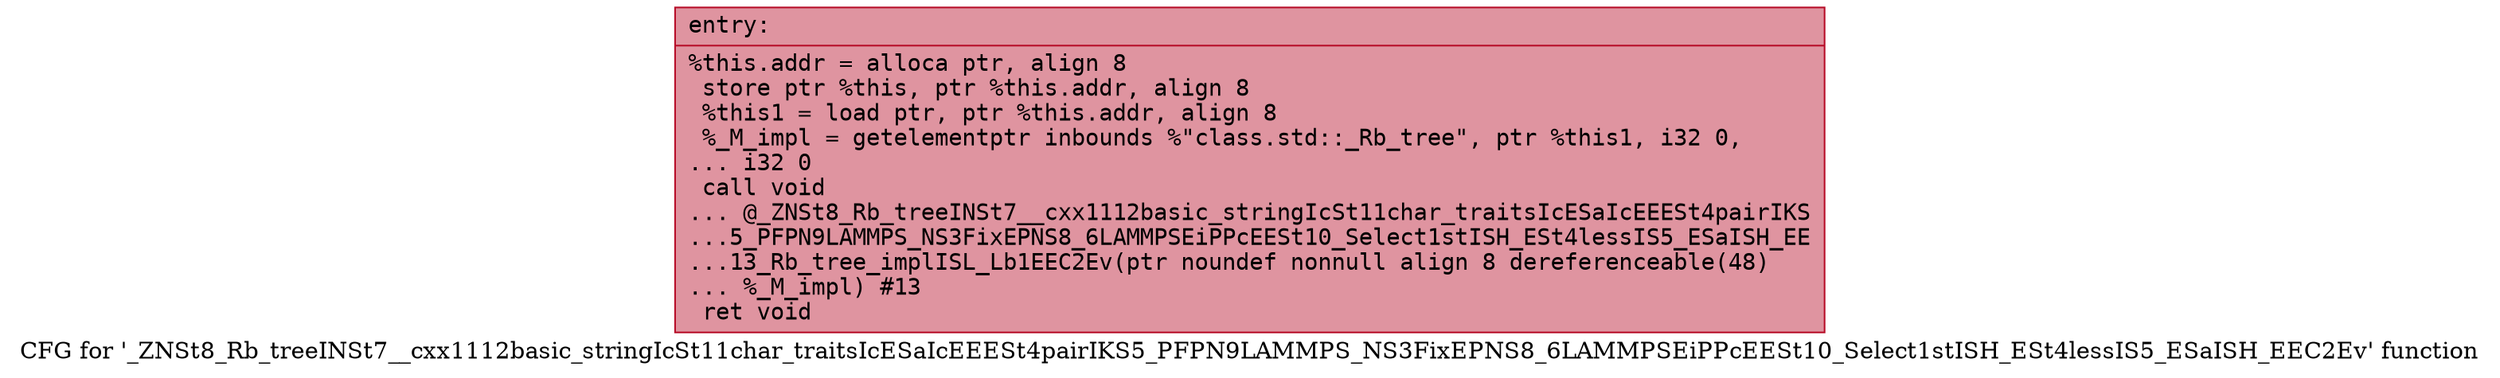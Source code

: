 digraph "CFG for '_ZNSt8_Rb_treeINSt7__cxx1112basic_stringIcSt11char_traitsIcESaIcEEESt4pairIKS5_PFPN9LAMMPS_NS3FixEPNS8_6LAMMPSEiPPcEESt10_Select1stISH_ESt4lessIS5_ESaISH_EEC2Ev' function" {
	label="CFG for '_ZNSt8_Rb_treeINSt7__cxx1112basic_stringIcSt11char_traitsIcESaIcEEESt4pairIKS5_PFPN9LAMMPS_NS3FixEPNS8_6LAMMPSEiPPcEESt10_Select1stISH_ESt4lessIS5_ESaISH_EEC2Ev' function";

	Node0x561f16452d70 [shape=record,color="#b70d28ff", style=filled, fillcolor="#b70d2870" fontname="Courier",label="{entry:\l|  %this.addr = alloca ptr, align 8\l  store ptr %this, ptr %this.addr, align 8\l  %this1 = load ptr, ptr %this.addr, align 8\l  %_M_impl = getelementptr inbounds %\"class.std::_Rb_tree\", ptr %this1, i32 0,\l... i32 0\l  call void\l... @_ZNSt8_Rb_treeINSt7__cxx1112basic_stringIcSt11char_traitsIcESaIcEEESt4pairIKS\l...5_PFPN9LAMMPS_NS3FixEPNS8_6LAMMPSEiPPcEESt10_Select1stISH_ESt4lessIS5_ESaISH_EE\l...13_Rb_tree_implISL_Lb1EEC2Ev(ptr noundef nonnull align 8 dereferenceable(48)\l... %_M_impl) #13\l  ret void\l}"];
}
